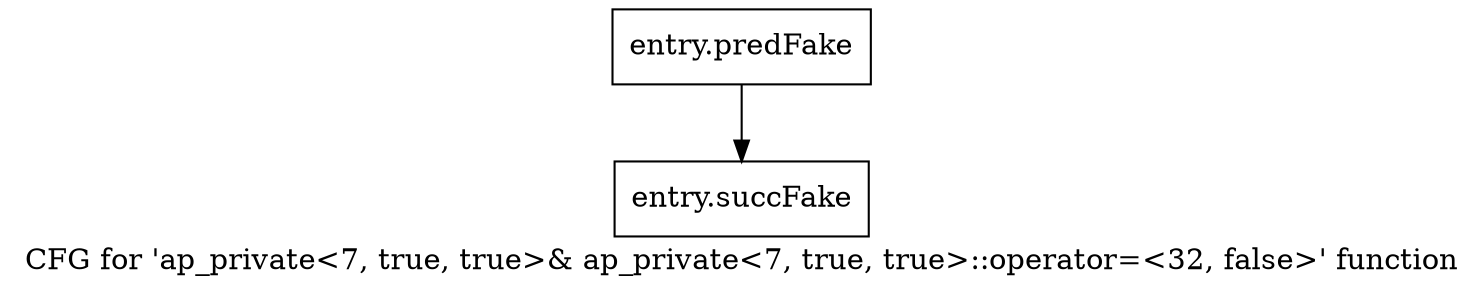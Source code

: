 digraph "CFG for 'ap_private\<7, true, true\>& ap_private\<7, true, true\>::operator=\<32, false\>' function" {
	label="CFG for 'ap_private\<7, true, true\>& ap_private\<7, true, true\>::operator=\<32, false\>' function";

	Node0x58fb830 [shape=record,filename="",linenumber="",label="{entry.predFake}"];
	Node0x58fb830 -> Node0x5b2d200[ callList="" memoryops="" filename="/home/omerfaruk/tools/Xilinx/Vitis_HLS/2023.2/include/etc/ap_private.h" execusionnum="3"];
	Node0x5b2d200 [shape=record,filename="/home/omerfaruk/tools/Xilinx/Vitis_HLS/2023.2/include/etc/ap_private.h",linenumber="1463",label="{entry.succFake}"];
}
